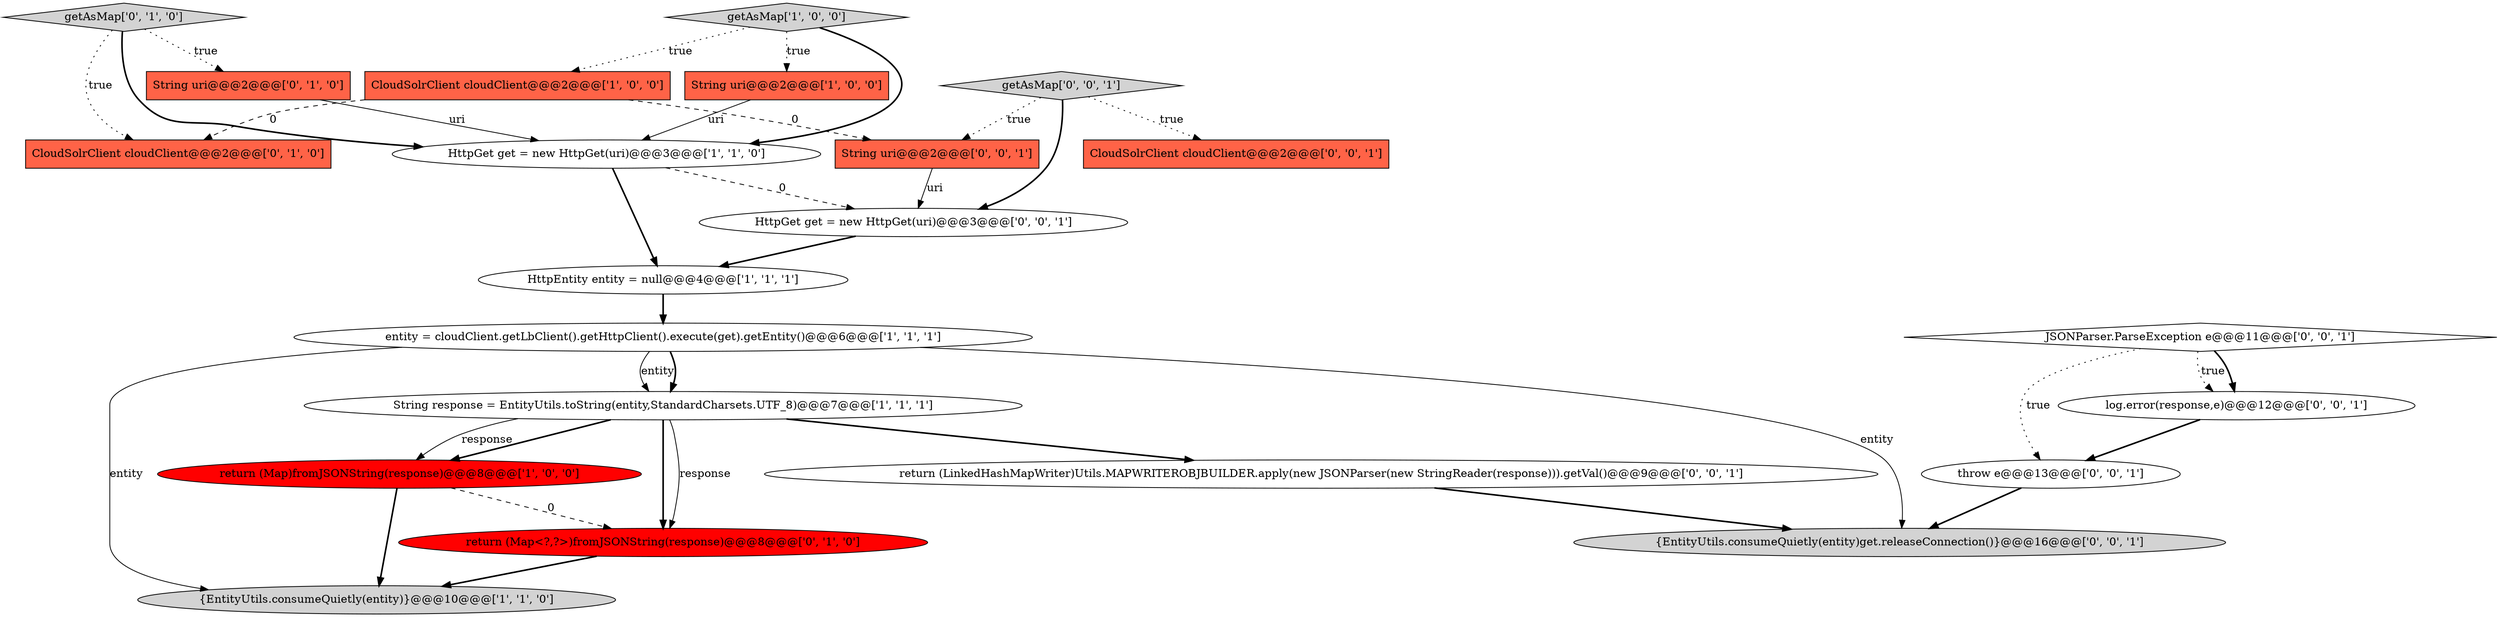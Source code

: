 digraph {
21 [style = filled, label = "throw e@@@13@@@['0', '0', '1']", fillcolor = white, shape = ellipse image = "AAA0AAABBB3BBB"];
5 [style = filled, label = "HttpEntity entity = null@@@4@@@['1', '1', '1']", fillcolor = white, shape = ellipse image = "AAA0AAABBB1BBB"];
8 [style = filled, label = "CloudSolrClient cloudClient@@@2@@@['1', '0', '0']", fillcolor = tomato, shape = box image = "AAA1AAABBB1BBB"];
17 [style = filled, label = "{EntityUtils.consumeQuietly(entity)get.releaseConnection()}@@@16@@@['0', '0', '1']", fillcolor = lightgray, shape = ellipse image = "AAA0AAABBB3BBB"];
13 [style = filled, label = "return (LinkedHashMapWriter)Utils.MAPWRITEROBJBUILDER.apply(new JSONParser(new StringReader(response))).getVal()@@@9@@@['0', '0', '1']", fillcolor = white, shape = ellipse image = "AAA0AAABBB3BBB"];
16 [style = filled, label = "HttpGet get = new HttpGet(uri)@@@3@@@['0', '0', '1']", fillcolor = white, shape = ellipse image = "AAA0AAABBB3BBB"];
10 [style = filled, label = "getAsMap['0', '1', '0']", fillcolor = lightgray, shape = diamond image = "AAA0AAABBB2BBB"];
19 [style = filled, label = "String uri@@@2@@@['0', '0', '1']", fillcolor = tomato, shape = box image = "AAA0AAABBB3BBB"];
11 [style = filled, label = "String uri@@@2@@@['0', '1', '0']", fillcolor = tomato, shape = box image = "AAA0AAABBB2BBB"];
7 [style = filled, label = "{EntityUtils.consumeQuietly(entity)}@@@10@@@['1', '1', '0']", fillcolor = lightgray, shape = ellipse image = "AAA0AAABBB1BBB"];
2 [style = filled, label = "return (Map)fromJSONString(response)@@@8@@@['1', '0', '0']", fillcolor = red, shape = ellipse image = "AAA1AAABBB1BBB"];
0 [style = filled, label = "HttpGet get = new HttpGet(uri)@@@3@@@['1', '1', '0']", fillcolor = white, shape = ellipse image = "AAA0AAABBB1BBB"];
3 [style = filled, label = "getAsMap['1', '0', '0']", fillcolor = lightgray, shape = diamond image = "AAA0AAABBB1BBB"];
20 [style = filled, label = "log.error(response,e)@@@12@@@['0', '0', '1']", fillcolor = white, shape = ellipse image = "AAA0AAABBB3BBB"];
4 [style = filled, label = "String uri@@@2@@@['1', '0', '0']", fillcolor = tomato, shape = box image = "AAA0AAABBB1BBB"];
6 [style = filled, label = "String response = EntityUtils.toString(entity,StandardCharsets.UTF_8)@@@7@@@['1', '1', '1']", fillcolor = white, shape = ellipse image = "AAA0AAABBB1BBB"];
15 [style = filled, label = "CloudSolrClient cloudClient@@@2@@@['0', '0', '1']", fillcolor = tomato, shape = box image = "AAA0AAABBB3BBB"];
14 [style = filled, label = "JSONParser.ParseException e@@@11@@@['0', '0', '1']", fillcolor = white, shape = diamond image = "AAA0AAABBB3BBB"];
18 [style = filled, label = "getAsMap['0', '0', '1']", fillcolor = lightgray, shape = diamond image = "AAA0AAABBB3BBB"];
1 [style = filled, label = "entity = cloudClient.getLbClient().getHttpClient().execute(get).getEntity()@@@6@@@['1', '1', '1']", fillcolor = white, shape = ellipse image = "AAA0AAABBB1BBB"];
12 [style = filled, label = "CloudSolrClient cloudClient@@@2@@@['0', '1', '0']", fillcolor = tomato, shape = box image = "AAA1AAABBB2BBB"];
9 [style = filled, label = "return (Map<?,?>)fromJSONString(response)@@@8@@@['0', '1', '0']", fillcolor = red, shape = ellipse image = "AAA1AAABBB2BBB"];
8->19 [style = dashed, label="0"];
10->12 [style = dotted, label="true"];
1->6 [style = solid, label="entity"];
1->7 [style = solid, label="entity"];
18->19 [style = dotted, label="true"];
18->15 [style = dotted, label="true"];
0->16 [style = dashed, label="0"];
3->4 [style = dotted, label="true"];
8->12 [style = dashed, label="0"];
4->0 [style = solid, label="uri"];
9->7 [style = bold, label=""];
11->0 [style = solid, label="uri"];
3->0 [style = bold, label=""];
6->2 [style = bold, label=""];
20->21 [style = bold, label=""];
14->20 [style = dotted, label="true"];
5->1 [style = bold, label=""];
13->17 [style = bold, label=""];
1->6 [style = bold, label=""];
14->21 [style = dotted, label="true"];
1->17 [style = solid, label="entity"];
10->11 [style = dotted, label="true"];
2->9 [style = dashed, label="0"];
6->13 [style = bold, label=""];
10->0 [style = bold, label=""];
19->16 [style = solid, label="uri"];
6->2 [style = solid, label="response"];
16->5 [style = bold, label=""];
6->9 [style = solid, label="response"];
2->7 [style = bold, label=""];
6->9 [style = bold, label=""];
3->8 [style = dotted, label="true"];
21->17 [style = bold, label=""];
14->20 [style = bold, label=""];
0->5 [style = bold, label=""];
18->16 [style = bold, label=""];
}
